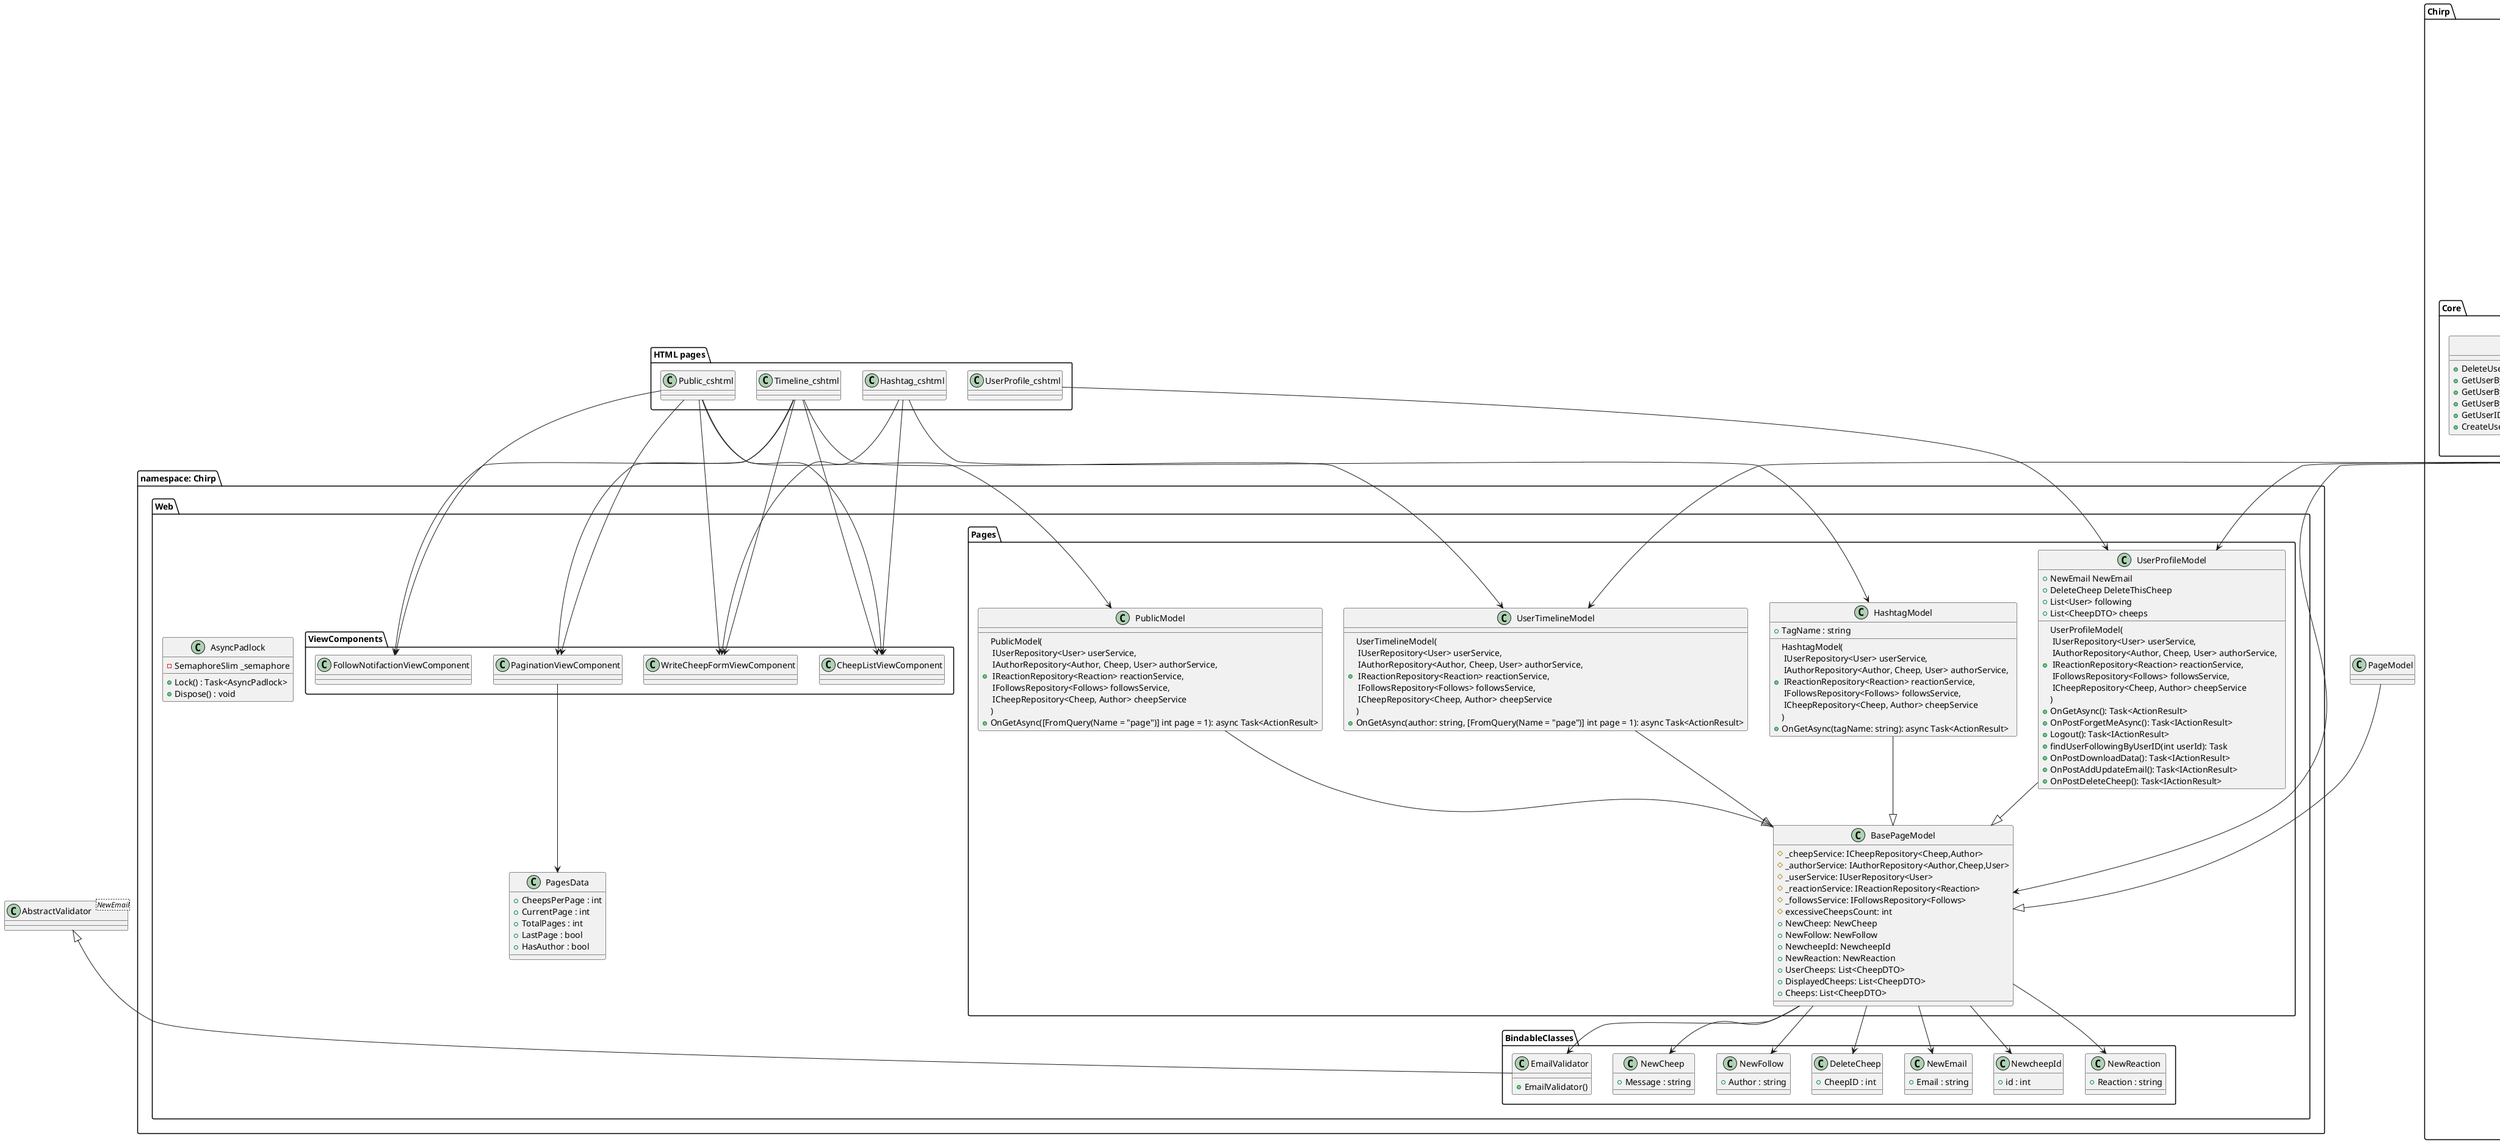 @startuml

package "namespace: Chirp.Web.BindableClasses" {
    class NewFollow {
        +Author : string
    }

    class NewCheep {
        +Message : string
    }

    class NewReaction {
        +Reaction : string
    }

    class NewcheepId {
        +id : int
    }

    class NewEmail {
        +Email : string
    }

    class DeleteCheep {
        +CheepID : int
    }
    class EmailValidator {
        +EmailValidator()
    }
}

class AbstractValidator<NewEmail>{}
AbstractValidator <|-- EmailValidator

package "namespace: Chirp.Web.Pages" {
    BasePageModel --> NewFollow
    BasePageModel --> NewCheep
    BasePageModel --> NewReaction
    BasePageModel --> NewcheepId
    BasePageModel --> NewEmail
    BasePageModel --> DeleteCheep
    BasePageModel --> EmailValidator

    class BasePageModel {
        # _cheepService: ICheepRepository<Cheep,Author>
        # _authorService: IAuthorRepository<Author,Cheep,User>
        # _userService: IUserRepository<User>
        # _reactionService: IReactionRepository<Reaction>
        # _followsService: IFollowsRepository<Follows>
        # excessiveCheepsCount: int
        + NewCheep: NewCheep
        + NewFollow: NewFollow
        + NewcheepId: NewcheepId
        + NewReaction: NewReaction
        + UserCheeps: List<CheepDTO>
        + DisplayedCheeps: List<CheepDTO>
        + Cheeps: List<CheepDTO>
    }

    class UserTimelineModel {
        + UserTimelineModel( \n IUserRepository<User> userService,  \n IAuthorRepository<Author, Cheep, User> authorService,  \n IReactionRepository<Reaction> reactionService,  \n IFollowsRepository<Follows> followsService,  \n ICheepRepository<Cheep, Author> cheepService \n)
        + OnGetAsync(author: string, [FromQuery(Name = "page")] int page = 1): async Task<ActionResult>
    }

    class PublicModel {
        + PublicModel( \n IUserRepository<User> userService,  \n IAuthorRepository<Author, Cheep, User> authorService,  \n IReactionRepository<Reaction> reactionService,  \n IFollowsRepository<Follows> followsService,  \n ICheepRepository<Cheep, Author> cheepService \n)
        + OnGetAsync([FromQuery(Name = "page")] int page = 1): async Task<ActionResult>
    }

    class HashtagModel {
        + HashtagModel( \n IUserRepository<User> userService,  \n IAuthorRepository<Author, Cheep, User> authorService,  \n IReactionRepository<Reaction> reactionService,  \n IFollowsRepository<Follows> followsService,  \n ICheepRepository<Cheep, Author> cheepService \n)
        + TagName : string
        + OnGetAsync(tagName: string): async Task<ActionResult>
    }

    class UserProfileModel {
        + UserProfileModel( \n IUserRepository<User> userService,  \n IAuthorRepository<Author, Cheep, User> authorService,  \n IReactionRepository<Reaction> reactionService,  \n IFollowsRepository<Follows> followsService,  \n ICheepRepository<Cheep, Author> cheepService \n)
        + NewEmail NewEmail
        + DeleteCheep DeleteThisCheep
        + List<User> following
        + List<CheepDTO> cheeps
        + OnGetAsync(): Task<ActionResult>
        + OnPostForgetMeAsync(): Task<IActionResult>
        + Logout(): Task<IActionResult>
        + findUserFollowingByUserID(int userId): Task
        + OnPostDownloadData(): Task<IActionResult>
        + OnPostAddUpdateEmail(): Task<IActionResult>
        + OnPostDeleteCheep(): Task<IActionResult>
    }

    UserTimelineModel --|> BasePageModel
    UserProfileModel --|> BasePageModel
    PublicModel --|> BasePageModel
    HashtagModel --|> BasePageModel

}

class PageModel {}
PageModel --|> BasePageModel

package "HTML pages" {
    class Timeline_cshtml {}
    class Public_cshtml {}
    class UserProfile_cshtml {}
    class Hashtag_cshtml {}

    Public_cshtml --> PublicModel
    UserProfile_cshtml --> UserProfileModel
    Timeline_cshtml --> UserTimelineModel
    Hashtag_cshtml --> HashtagModel
}

package "namespace: Chirp.Web.ViewComponents" {
    class WriteCheepFormViewComponent {}

    Timeline_cshtml --> WriteCheepFormViewComponent
    Public_cshtml --> WriteCheepFormViewComponent
    Hashtag_cshtml --> WriteCheepFormViewComponent

    class PaginationViewComponent {}

    Timeline_cshtml --> PaginationViewComponent
    Public_cshtml --> PaginationViewComponent

    class CheepListViewComponent {}

    Timeline_cshtml --> CheepListViewComponent
    Public_cshtml --> CheepListViewComponent
    Hashtag_cshtml --> CheepListViewComponent

    class FollowNotifactionViewComponent {}

    Timeline_cshtml --> FollowNotifactionViewComponent
    Public_cshtml --> FollowNotifactionViewComponent
}

package "namespace: Chirp.Web" {
    class PagesData {
        + CheepsPerPage : int
        + CurrentPage : int
        + TotalPages : int
        + LastPage : bool
        + HasAuthor : bool
    }

    PaginationViewComponent --> PagesData

    class AsyncPadlock{
        - SemaphoreSlim _semaphore
        + Lock() : Task<AsyncPadlock>
        + Dispose() : void
    }
}

class Program {
    +CreateBuilder(args) : WebApplicationBuilder
    +Build() : WebApplication
    +UseHttpsRedirection() : void
    +UseStaticFiles() : void
    +UseRouting() : void
    +UseAuthorization() : void
    +MapRazorPages() : void
    +MapControllers() : void
    +Run() : void
}


package "Chirp.Infrastructure" {
    class DbInitializer {
        +static void SeedDatabase(ChirpDBContext)
    }
    class ChirpDBContext {
        +DbSet<Cheep> Cheeps
        +DbSet<Author> Authors
        +DbSet<User> Users
        +DbSet<Follows> Follows
        +DbSet<Reaction> Reactions
    }

    class DBContext {}
    
    ChirpDBContext --|> DBContext
}

package "Chirp.Infrastructure.Models;" {
    class Cheep {
        +int CheepId
        +string Text
        +Author Author
        +int AuthorId
    }
    class Author {
        +int AuthorId
        +List<Cheep> Cheeps
    }
    class User {
        +int UserId
        +string Name
        +string Email
    }
    class Follows {
        +int FollowerId
        +int FollowingId
    }
    class Reaction {
        +int cheepId
        +int userId
    }
    DbInitializer --> ChirpDBContext
    Cheep "0..*" --> "1" Author
    Author "1" --> "0..*" Cheep
    Follows "0..*" --> "1" User
    Reaction "0..*" --> "1" User
    Reaction "0..*" --> "1" Cheep
    ChirpDBContext "1" --> "0...N" Cheep
    ChirpDBContext "1" --> "0...N" Author
    ChirpDBContext "1" --> "0...N" User
    ChirpDBContext "1" --> "0...N" Follows
    ChirpDBContext "1" --> "0...N" Reaction
}


package "Chirp.Infrastructure.ChirpRepository" {
    class AuthorRepository {
        #DbSet<Author> DbSetAuthor
        #ChirpDBContext context
        +AuthorRepository(ChirpDBContext dbContext)
        -Insert(Author entity) : async Task
        +Delete(Author entity) : async Task
        -SearchFor(Expression<Func<Author, bool>> predicate) : IQueryable<Author>
        +GetAuthorWithCheeps(string authorName) : async Task<Author>
        +GetCheepsCountsFromAuthorId(int id) : async Task<int>
        +GetAuthorByName(string name) : async Task<Author?>
        +GetCheepsByAuthor(string author, int offset, int limit) : async Task<Tuple<List<CheepDTO>, int>>
        +GetCheepsByAuthorId(List<int> ids, int offset, int limit) : async Task<List<CheepDTO>>
        +GetAllCheepsByAuthorName(string authorName) : async Task<List<CheepDTO>>
        +GetAuthorById(int id) : async Task<Author?>
        +CreateAuthor(User user) : async Task
    }

    class CheepRepository {
        #DbSet<Cheep> DbSet
        #ChirpDBContext context
        #CheepCreateValidator validator
        +CheepRepository(ChirpDBContext dbContext)
        +Insert(Cheep entity)
        +Delete(Cheep entity)
        +Delete(int cheepId)
        +SearchFor(Expression<Func<Cheep, bool>> predicate)
        +GetAll()
        +GetById(int id)
        +GetSome(int offset, int limit)
        +CreateCheep(CheepCreateDTO newCheep, Author author)
        +GetCheepsByHashtag(string hashtag)
    }

    class CheepCreateValidator {
        +CheepCreateValidator()
    }

    CheepRepository *-down- ChirpDBContext
    CheepRepository *-down- CheepCreateValidator
    CheepRepository *-down- Cheep
    CheepRepository *-down- Author

    class FollowsRepository {
        #DbSet<Follows> DbSetFollows
        #ChirpDBContext context
        +FollowsRepository(ChirpDBContext dbContext)
        +InsertFollow(Follows entity)
        +DeleteFollow(Follows entity)
        +FollowUser(FollowDTO followDTO)
        +getUserFollowingCountById(int userId)
        +IsFollowing(int followerId, int followingId)
        +UnfollowUser(FollowDTO unfollowDTO)
        +GetFollowedUsersId(int userId)
        +GetIdsFollowingUser(int userId)
        +LoopDeleteFollowers(List<int> followedUsers, int userId)
        +DeleteAllFollowers(int userId)
    }

    FollowsRepository *-down- ChirpDBContext
    FollowsRepository *-down- Follows
    

    class ReactionRepository {
        # DbSet<Reaction> DbSetReaction
        # ChirpDBContext context
        + ReactionRepository(dbContext: ChirpDBContext)
        + InsertReaction(entity: Reaction)
        + DeleteReaction(entity: Reaction)
        + UpdateReaction(entity: Reaction)
        + SearchFor(predicate: Expression<Func<Reaction, bool>>)
        + GetCheepsUpvoteCountsFromCheepID(id: int)
        + GetCheepsDownvoteCountsFromCheepID(id: int)
        + ReactToCheep(reactionDTO: ReactionDTO)
        + checkUserReacted(userid: int, cheepid: int)
        + checkUserReactionType(userid: int, cheepid: int)
        + deleteAllUserReactions(userid: int)
        + GetReactionByUserAndCheep(userid: int, cheepid: int)
        + GetReactionByUsersId(userid: int)
    }

    ChirpDBContext --> ReactionRepository

    class UserRepository {
        # DbSet<User> DbSetUser
        # ChirpDBContext context
        + UserRepository(ChirpDBContext dbContext)
        - InsertUser(User entity) : async Task
        + DeleteUser(User entity) : async Task
        - SearchFor(Expression<Func<User, bool>> predicate) : IQueryable<User>
        + GetUserById(int id) : async Task<User?>
        + GetUserByName(string name) : async Task<User?>
        + GetUserByEmail(string email) : async Task<User?>
        + GetUserIDByName(string name) : async Task<int>
        + CreateUser(string name, string? email = null) : async Task
        + UpdateUserEmail(string name, string email) : async Task
    }
}


package "Chirp.Infrastructure.Migrations" {

}


package "Chirp.Core" {
    interface IAuthorRepository<Author, Cheep, User> {
        + Delete(Author entity) : Task
        + GetAuthorWithCheeps(string authorName) : Task<Author>
        + GetCheepsCountsFromAuthorId(int id) : Task<int>
        + GetAuthorByName(string name) : Task<Author?>
        + GetCheepsByAuthor(string author, int offset, int limit) : Task<Tuple<List<CheepDTO>, int>>
        + GetCheepsByAuthorId(List<int> id, int offset, int limit) : Task<List<CheepDTO>>
        + GetAllCheepsByAuthorName(string authorName) : Task<List<CheepDTO>>
        + CreateAuthor(User user) : Task
    }

    interface ICheepRepository<Cheep, Author> {
        + Delete(int cheepId) : Task
        + GetAll() : (IQueryable<Cheep>, int)
        + GetById(int id) : Task<Cheep?>
        + GetSome(int offset, int limit) : Task<Tuple<List<CheepDTO>, int>>
        + CreateCheep(CheepCreateDTO cheepCreateDTO, Author author) : Task
        + GetCheepsByHashtag(string hashtag) : Task<List<CheepDTO>>
    }

    interface IFollowsRepository<Follows> {
        + FollowUser(FollowDTO followDTO) : Task
        + IsFollowing(int followerId, int followingId) : Task<bool>
        + UnfollowUser(FollowDTO unfollowDTO) : Task
        + GetFollowedUsersId(int userId) : Task<List<int>>
        + GetIdsFollowingUser(int userId) : Task<List<int>>
        + LoopDeleteFollowers(List<int> followedUsers, int userId) : Task
        + DeleteAllFollowers(int userId) : Task
    }
    
    interface IReactionRepository<Reaction> {
        + UpdateReaction(Reaction entity) : Task
        + GetCheepsUpvoteCountsFromCheepID(int id) : Task<int>
        + GetCheepsDownvoteCountsFromCheepID(int id) : Task<int>
        + ReactToCheep(ReactionDTO reactionDTO) : Task
        + checkUserReacted(int userid, int cheepid) : Task<bool>
        + checkUserReactionType(int userid, int cheepid) : Task<string>
        + deleteAllUserReactions(int userid) : Task
        + GetReactionByUsersId(int userid) : Task<List<Reaction>>
    }

    interface IUserRepository<User> {
        + DeleteUser(User entity) : Task
        + GetUserById(int id) : Task<User?>
        + GetUserByName(string name) : Task<User?>
        + GetUserByEmail(string email) : Task<User?>
        + GetUserIDByName(string name) : Task<int>
        + CreateUser(string name, string? email = null) : Task
    }

    AuthorRepository ..|> IAuthorRepository
    CheepRepository ..|> ICheepRepository
    FollowsRepository ..|> IFollowsRepository
    ReactionRepository ..|> IReactionRepository
    UserRepository ..|> IUserRepository

    class ReactionDTO {
        + cheepId : int
        + userId : int
        + reactionType : string
    }
    
    class FollowDTO {
        + int followerId
        + int followingId
    }

    class CheepDTO {
        + int id
        + string Author
        + string Message
        + DateTime Timestamp
    }

    class CheepCreateDTO {
        + string text
        + string author
    }

    FollowDTO <|-- FollowsRepository
    ReactionDTO <|-- ReactionRepository
    CheepCreateDTO <|-- CheepCreateValidator

    CheepDTO --> UserTimelineModel
    CheepDTO --> UserProfileModel
    CheepDTO --> BasePageModel
    
}

@enduml

